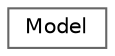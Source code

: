 digraph "Graphical Class Hierarchy"
{
 // LATEX_PDF_SIZE
  bgcolor="transparent";
  edge [fontname=Helvetica,fontsize=10,labelfontname=Helvetica,labelfontsize=10];
  node [fontname=Helvetica,fontsize=10,shape=box,height=0.2,width=0.4];
  rankdir="LR";
  Node0 [label="Model",height=0.2,width=0.4,color="grey40", fillcolor="white", style="filled",URL="$class_model.html",tooltip="Model representation class."];
}
